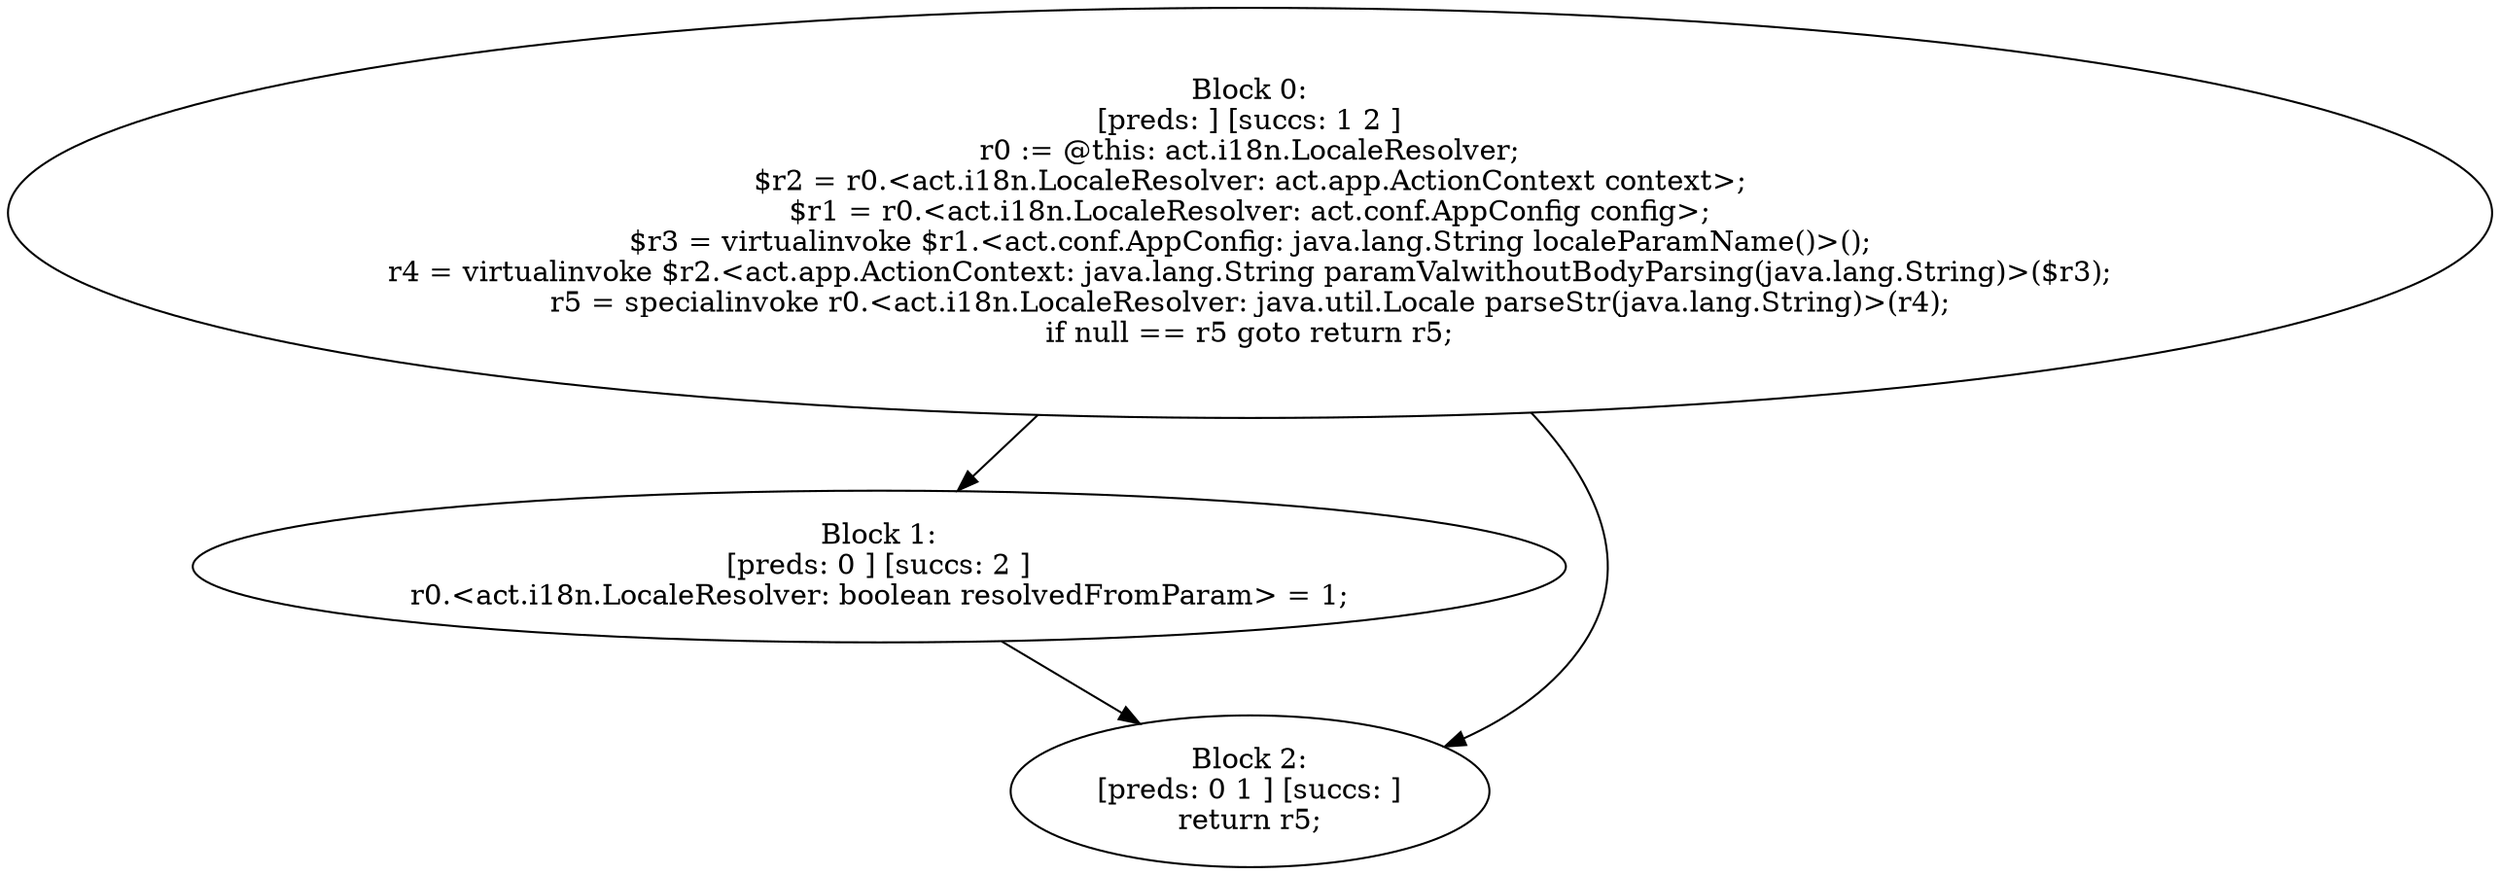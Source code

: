 digraph "unitGraph" {
    "Block 0:
[preds: ] [succs: 1 2 ]
r0 := @this: act.i18n.LocaleResolver;
$r2 = r0.<act.i18n.LocaleResolver: act.app.ActionContext context>;
$r1 = r0.<act.i18n.LocaleResolver: act.conf.AppConfig config>;
$r3 = virtualinvoke $r1.<act.conf.AppConfig: java.lang.String localeParamName()>();
r4 = virtualinvoke $r2.<act.app.ActionContext: java.lang.String paramValwithoutBodyParsing(java.lang.String)>($r3);
r5 = specialinvoke r0.<act.i18n.LocaleResolver: java.util.Locale parseStr(java.lang.String)>(r4);
if null == r5 goto return r5;
"
    "Block 1:
[preds: 0 ] [succs: 2 ]
r0.<act.i18n.LocaleResolver: boolean resolvedFromParam> = 1;
"
    "Block 2:
[preds: 0 1 ] [succs: ]
return r5;
"
    "Block 0:
[preds: ] [succs: 1 2 ]
r0 := @this: act.i18n.LocaleResolver;
$r2 = r0.<act.i18n.LocaleResolver: act.app.ActionContext context>;
$r1 = r0.<act.i18n.LocaleResolver: act.conf.AppConfig config>;
$r3 = virtualinvoke $r1.<act.conf.AppConfig: java.lang.String localeParamName()>();
r4 = virtualinvoke $r2.<act.app.ActionContext: java.lang.String paramValwithoutBodyParsing(java.lang.String)>($r3);
r5 = specialinvoke r0.<act.i18n.LocaleResolver: java.util.Locale parseStr(java.lang.String)>(r4);
if null == r5 goto return r5;
"->"Block 1:
[preds: 0 ] [succs: 2 ]
r0.<act.i18n.LocaleResolver: boolean resolvedFromParam> = 1;
";
    "Block 0:
[preds: ] [succs: 1 2 ]
r0 := @this: act.i18n.LocaleResolver;
$r2 = r0.<act.i18n.LocaleResolver: act.app.ActionContext context>;
$r1 = r0.<act.i18n.LocaleResolver: act.conf.AppConfig config>;
$r3 = virtualinvoke $r1.<act.conf.AppConfig: java.lang.String localeParamName()>();
r4 = virtualinvoke $r2.<act.app.ActionContext: java.lang.String paramValwithoutBodyParsing(java.lang.String)>($r3);
r5 = specialinvoke r0.<act.i18n.LocaleResolver: java.util.Locale parseStr(java.lang.String)>(r4);
if null == r5 goto return r5;
"->"Block 2:
[preds: 0 1 ] [succs: ]
return r5;
";
    "Block 1:
[preds: 0 ] [succs: 2 ]
r0.<act.i18n.LocaleResolver: boolean resolvedFromParam> = 1;
"->"Block 2:
[preds: 0 1 ] [succs: ]
return r5;
";
}

